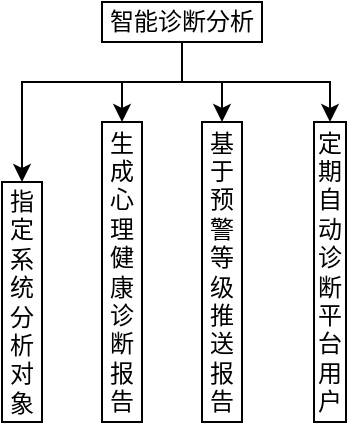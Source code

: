 <mxfile version="22.1.3" type="github">
  <diagram id="C5RBs43oDa-KdzZeNtuy" name="Page-1">
    <mxGraphModel dx="523" dy="354" grid="1" gridSize="10" guides="1" tooltips="1" connect="1" arrows="1" fold="1" page="1" pageScale="1" pageWidth="827" pageHeight="1169" math="0" shadow="0">
      <root>
        <mxCell id="WIyWlLk6GJQsqaUBKTNV-0" />
        <mxCell id="WIyWlLk6GJQsqaUBKTNV-1" parent="WIyWlLk6GJQsqaUBKTNV-0" />
        <mxCell id="uxV9lWH_wjJlgFowtvAs-29" style="edgeStyle=orthogonalEdgeStyle;rounded=0;orthogonalLoop=1;jettySize=auto;html=1;entryX=0.5;entryY=0;entryDx=0;entryDy=0;" edge="1" parent="WIyWlLk6GJQsqaUBKTNV-1" source="uxV9lWH_wjJlgFowtvAs-22" target="uxV9lWH_wjJlgFowtvAs-23">
          <mxGeometry relative="1" as="geometry">
            <Array as="points">
              <mxPoint x="340" y="190" />
              <mxPoint x="260" y="190" />
            </Array>
          </mxGeometry>
        </mxCell>
        <mxCell id="uxV9lWH_wjJlgFowtvAs-30" style="edgeStyle=orthogonalEdgeStyle;rounded=0;orthogonalLoop=1;jettySize=auto;html=1;" edge="1" parent="WIyWlLk6GJQsqaUBKTNV-1" source="uxV9lWH_wjJlgFowtvAs-22" target="uxV9lWH_wjJlgFowtvAs-24">
          <mxGeometry relative="1" as="geometry" />
        </mxCell>
        <mxCell id="uxV9lWH_wjJlgFowtvAs-31" style="edgeStyle=orthogonalEdgeStyle;rounded=0;orthogonalLoop=1;jettySize=auto;html=1;entryX=0.5;entryY=0;entryDx=0;entryDy=0;" edge="1" parent="WIyWlLk6GJQsqaUBKTNV-1" source="uxV9lWH_wjJlgFowtvAs-22" target="uxV9lWH_wjJlgFowtvAs-25">
          <mxGeometry relative="1" as="geometry" />
        </mxCell>
        <mxCell id="uxV9lWH_wjJlgFowtvAs-32" style="edgeStyle=orthogonalEdgeStyle;rounded=0;orthogonalLoop=1;jettySize=auto;html=1;entryX=0.5;entryY=0;entryDx=0;entryDy=0;" edge="1" parent="WIyWlLk6GJQsqaUBKTNV-1" source="uxV9lWH_wjJlgFowtvAs-22" target="uxV9lWH_wjJlgFowtvAs-28">
          <mxGeometry relative="1" as="geometry">
            <Array as="points">
              <mxPoint x="340" y="190" />
              <mxPoint x="414" y="190" />
            </Array>
          </mxGeometry>
        </mxCell>
        <mxCell id="uxV9lWH_wjJlgFowtvAs-22" value="智能诊断分析" style="rounded=0;whiteSpace=wrap;html=1;" vertex="1" parent="WIyWlLk6GJQsqaUBKTNV-1">
          <mxGeometry x="300" y="150" width="80" height="20" as="geometry" />
        </mxCell>
        <mxCell id="uxV9lWH_wjJlgFowtvAs-23" value="指定系统分析对象" style="rounded=0;whiteSpace=wrap;html=1;" vertex="1" parent="WIyWlLk6GJQsqaUBKTNV-1">
          <mxGeometry x="250" y="240" width="20" height="120" as="geometry" />
        </mxCell>
        <mxCell id="uxV9lWH_wjJlgFowtvAs-24" value="生成心理健康诊断报告" style="rounded=0;whiteSpace=wrap;html=1;" vertex="1" parent="WIyWlLk6GJQsqaUBKTNV-1">
          <mxGeometry x="300" y="210" width="20" height="150" as="geometry" />
        </mxCell>
        <mxCell id="uxV9lWH_wjJlgFowtvAs-25" value="基于预警等级推送报告" style="rounded=0;whiteSpace=wrap;html=1;" vertex="1" parent="WIyWlLk6GJQsqaUBKTNV-1">
          <mxGeometry x="350" y="210" width="20" height="150" as="geometry" />
        </mxCell>
        <mxCell id="uxV9lWH_wjJlgFowtvAs-28" value="定期自动诊断平台用户" style="rounded=0;whiteSpace=wrap;html=1;" vertex="1" parent="WIyWlLk6GJQsqaUBKTNV-1">
          <mxGeometry x="406" y="210" width="16" height="150" as="geometry" />
        </mxCell>
      </root>
    </mxGraphModel>
  </diagram>
</mxfile>
